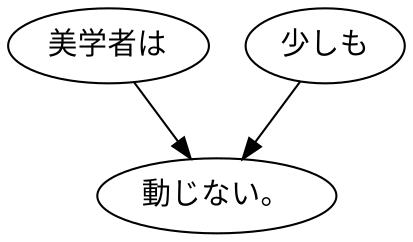 digraph graph311 {
	node0 [label="美学者は"];
	node1 [label="少しも"];
	node2 [label="動じない。"];
	node0 -> node2;
	node1 -> node2;
}
